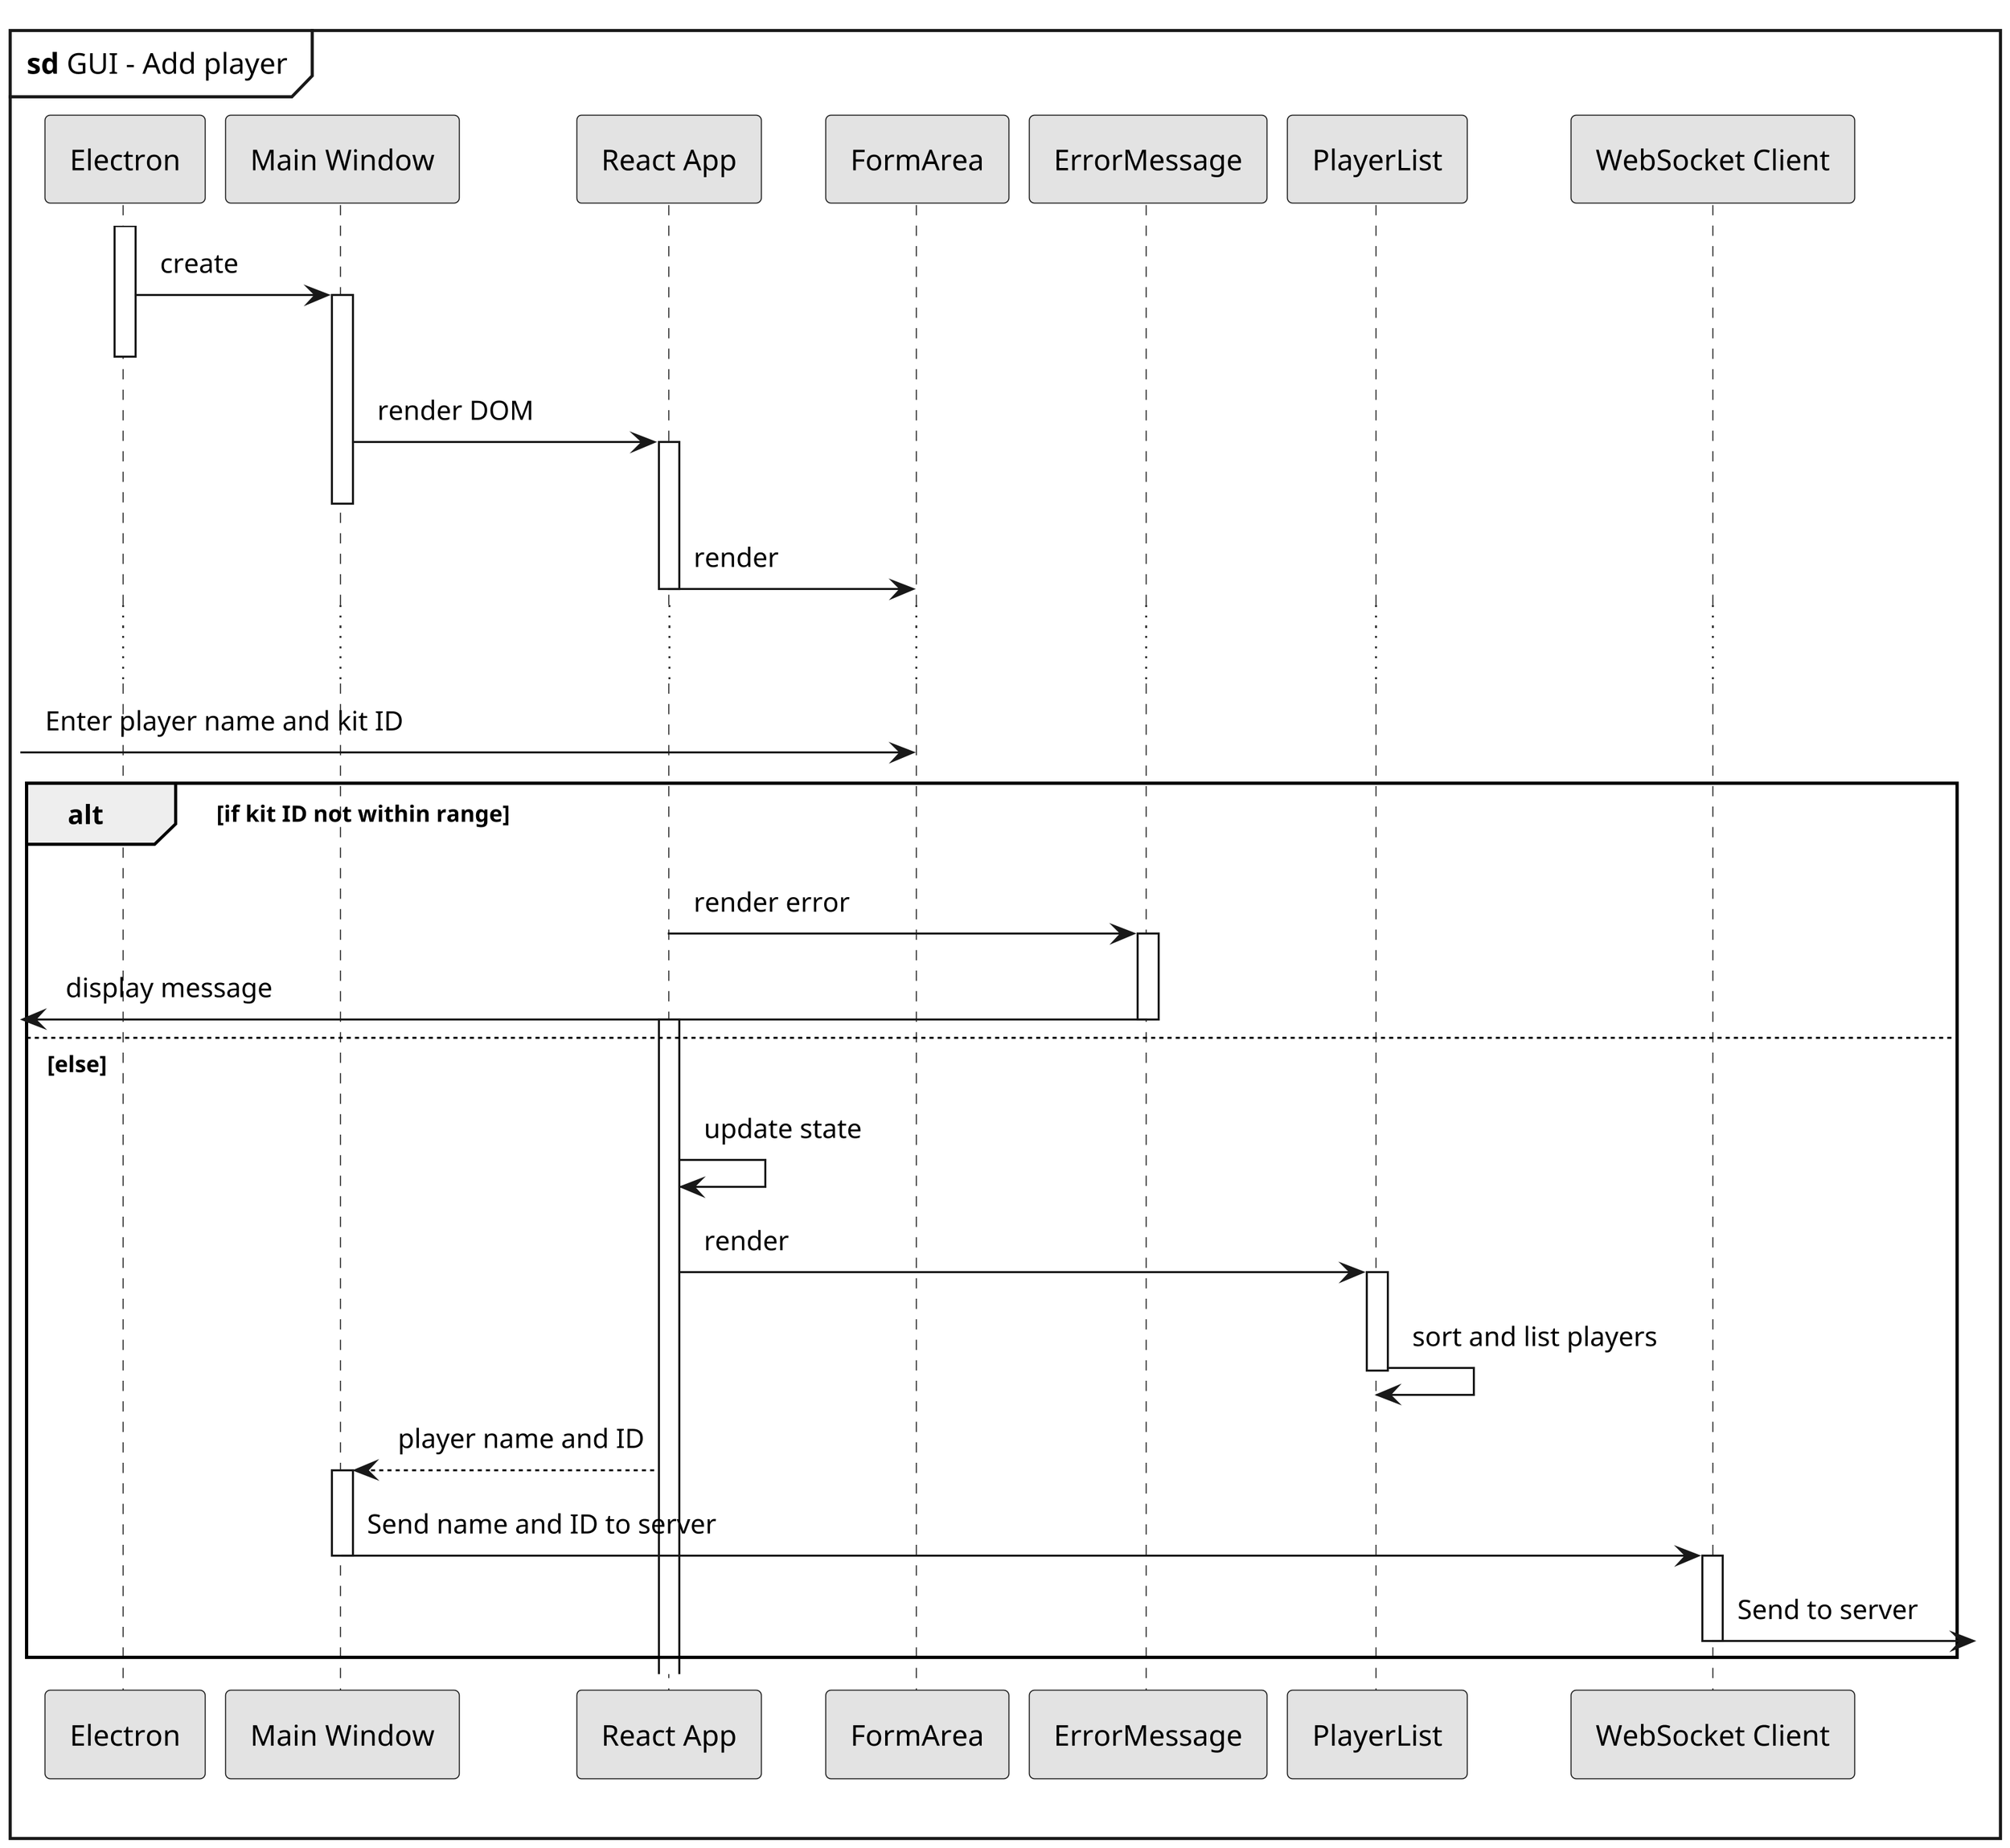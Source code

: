 @startuml GUIsdAddPlayer

skinparam {
    monochrome true
    dpi 300
    padding 5
    packageStyle rectangle
    packageStyle frame
    shadowing false
}

mainframe **sd** GUI - Add player

    participant Electron
    participant "Main Window" as main
    participant "React App" as react
    participant "FormArea" as form
    participant "ErrorMessage" as error
    participant "PlayerList" as players
    participant "WebSocket Client" as ws

    activate Electron
    Electron -> main++: create
    deactivate Electron
    main -> react++: render DOM
    deactivate main
    react -> form--: render
    ...
    [->form: Enter player name and kit ID

    alt if kit ID not within range
        react -> error++: render error
        [<-error: display message
        deactivate error
    else else
        activate react
        react -> react: update state
        react -> players++: render
        players -> players--: sort and list players
        react --> main++: player name and ID
        main -> ws: Send name and ID to server
        deactivate main
        activate ws
        ws ->]: Send to server
        deactivate ws
    end

@enduml